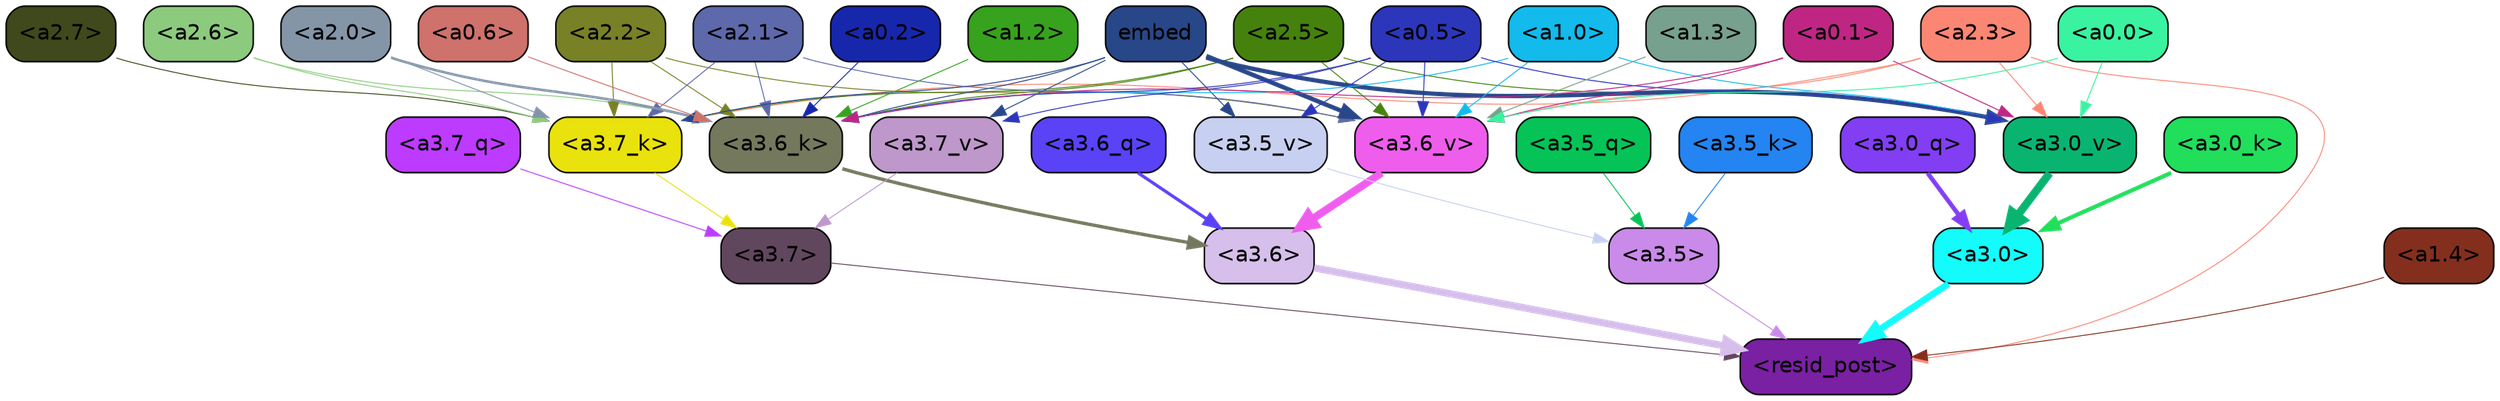 strict digraph "" {
	graph [bgcolor=transparent,
		layout=dot,
		overlap=false,
		splines=true
	];
	"<a3.7>"	[color=black,
		fillcolor="#61475d",
		fontname=Helvetica,
		shape=box,
		style="filled, rounded"];
	"<resid_post>"	[color=black,
		fillcolor="#7a20a2",
		fontname=Helvetica,
		shape=box,
		style="filled, rounded"];
	"<a3.7>" -> "<resid_post>"	[color="#61475d",
		penwidth=0.6];
	"<a3.6>"	[color=black,
		fillcolor="#d7bfec",
		fontname=Helvetica,
		shape=box,
		style="filled, rounded"];
	"<a3.6>" -> "<resid_post>"	[color="#d7bfec",
		penwidth=4.646730065345764];
	"<a3.5>"	[color=black,
		fillcolor="#ca8ae9",
		fontname=Helvetica,
		shape=box,
		style="filled, rounded"];
	"<a3.5>" -> "<resid_post>"	[color="#ca8ae9",
		penwidth=0.6];
	"<a3.0>"	[color=black,
		fillcolor="#13fcfb",
		fontname=Helvetica,
		shape=box,
		style="filled, rounded"];
	"<a3.0>" -> "<resid_post>"	[color="#13fcfb",
		penwidth=4.323132634162903];
	"<a2.3>"	[color=black,
		fillcolor="#fc8674",
		fontname=Helvetica,
		shape=box,
		style="filled, rounded"];
	"<a2.3>" -> "<resid_post>"	[color="#fc8674",
		penwidth=0.6];
	"<a3.7_k>"	[color=black,
		fillcolor="#eae20c",
		fontname=Helvetica,
		shape=box,
		style="filled, rounded"];
	"<a2.3>" -> "<a3.7_k>"	[color="#fc8674",
		penwidth=0.6];
	"<a3.6_v>"	[color=black,
		fillcolor="#ef5ded",
		fontname=Helvetica,
		shape=box,
		style="filled, rounded"];
	"<a2.3>" -> "<a3.6_v>"	[color="#fc8674",
		penwidth=0.6];
	"<a3.0_v>"	[color=black,
		fillcolor="#09b471",
		fontname=Helvetica,
		shape=box,
		style="filled, rounded"];
	"<a2.3>" -> "<a3.0_v>"	[color="#fc8674",
		penwidth=0.6];
	"<a1.4>"	[color=black,
		fillcolor="#842f1e",
		fontname=Helvetica,
		shape=box,
		style="filled, rounded"];
	"<a1.4>" -> "<resid_post>"	[color="#842f1e",
		penwidth=0.6];
	"<a3.7_q>"	[color=black,
		fillcolor="#bc3bff",
		fontname=Helvetica,
		shape=box,
		style="filled, rounded"];
	"<a3.7_q>" -> "<a3.7>"	[color="#bc3bff",
		penwidth=0.6];
	"<a3.6_q>"	[color=black,
		fillcolor="#5a42f6",
		fontname=Helvetica,
		shape=box,
		style="filled, rounded"];
	"<a3.6_q>" -> "<a3.6>"	[color="#5a42f6",
		penwidth=2.03758105635643];
	"<a3.5_q>"	[color=black,
		fillcolor="#05c356",
		fontname=Helvetica,
		shape=box,
		style="filled, rounded"];
	"<a3.5_q>" -> "<a3.5>"	[color="#05c356",
		penwidth=0.6];
	"<a3.0_q>"	[color=black,
		fillcolor="#823ef2",
		fontname=Helvetica,
		shape=box,
		style="filled, rounded"];
	"<a3.0_q>" -> "<a3.0>"	[color="#823ef2",
		penwidth=2.8638100624084473];
	"<a3.7_k>" -> "<a3.7>"	[color="#eae20c",
		penwidth=0.6];
	"<a3.6_k>"	[color=black,
		fillcolor="#74795e",
		fontname=Helvetica,
		shape=box,
		style="filled, rounded"];
	"<a3.6_k>" -> "<a3.6>"	[color="#74795e",
		penwidth=2.174198240041733];
	"<a3.5_k>"	[color=black,
		fillcolor="#2484f1",
		fontname=Helvetica,
		shape=box,
		style="filled, rounded"];
	"<a3.5_k>" -> "<a3.5>"	[color="#2484f1",
		penwidth=0.6];
	"<a3.0_k>"	[color=black,
		fillcolor="#21de5b",
		fontname=Helvetica,
		shape=box,
		style="filled, rounded"];
	"<a3.0_k>" -> "<a3.0>"	[color="#21de5b",
		penwidth=2.6274144649505615];
	"<a3.7_v>"	[color=black,
		fillcolor="#be97cb",
		fontname=Helvetica,
		shape=box,
		style="filled, rounded"];
	"<a3.7_v>" -> "<a3.7>"	[color="#be97cb",
		penwidth=0.6];
	"<a3.6_v>" -> "<a3.6>"	[color="#ef5ded",
		penwidth=5.002329230308533];
	"<a3.5_v>"	[color=black,
		fillcolor="#c7d0f0",
		fontname=Helvetica,
		shape=box,
		style="filled, rounded"];
	"<a3.5_v>" -> "<a3.5>"	[color="#c7d0f0",
		penwidth=0.6];
	"<a3.0_v>" -> "<a3.0>"	[color="#09b471",
		penwidth=5.188832879066467];
	"<a2.7>"	[color=black,
		fillcolor="#3f491b",
		fontname=Helvetica,
		shape=box,
		style="filled, rounded"];
	"<a2.7>" -> "<a3.7_k>"	[color="#3f491b",
		penwidth=0.6];
	"<a2.6>"	[color=black,
		fillcolor="#8ccb7d",
		fontname=Helvetica,
		shape=box,
		style="filled, rounded"];
	"<a2.6>" -> "<a3.7_k>"	[color="#8ccb7d",
		penwidth=0.6];
	"<a2.6>" -> "<a3.6_k>"	[color="#8ccb7d",
		penwidth=0.6];
	"<a2.5>"	[color=black,
		fillcolor="#44820d",
		fontname=Helvetica,
		shape=box,
		style="filled, rounded"];
	"<a2.5>" -> "<a3.7_k>"	[color="#44820d",
		penwidth=0.6];
	"<a2.5>" -> "<a3.6_k>"	[color="#44820d",
		penwidth=0.6];
	"<a2.5>" -> "<a3.6_v>"	[color="#44820d",
		penwidth=0.6];
	"<a2.5>" -> "<a3.0_v>"	[color="#44820d",
		penwidth=0.6];
	"<a2.2>"	[color=black,
		fillcolor="#788125",
		fontname=Helvetica,
		shape=box,
		style="filled, rounded"];
	"<a2.2>" -> "<a3.7_k>"	[color="#788125",
		penwidth=0.6];
	"<a2.2>" -> "<a3.6_k>"	[color="#788125",
		penwidth=0.6];
	"<a2.2>" -> "<a3.6_v>"	[color="#788125",
		penwidth=0.6];
	"<a2.1>"	[color=black,
		fillcolor="#5d69aa",
		fontname=Helvetica,
		shape=box,
		style="filled, rounded"];
	"<a2.1>" -> "<a3.7_k>"	[color="#5d69aa",
		penwidth=0.6];
	"<a2.1>" -> "<a3.6_k>"	[color="#5d69aa",
		penwidth=0.6];
	"<a2.1>" -> "<a3.6_v>"	[color="#5d69aa",
		penwidth=0.6];
	"<a2.0>"	[color=black,
		fillcolor="#8495a8",
		fontname=Helvetica,
		shape=box,
		style="filled, rounded"];
	"<a2.0>" -> "<a3.7_k>"	[color="#8495a8",
		penwidth=0.6];
	"<a2.0>" -> "<a3.6_k>"	[color="#8495a8",
		penwidth=1.6454488784074783];
	embed	[color=black,
		fillcolor="#284788",
		fontname=Helvetica,
		shape=box,
		style="filled, rounded"];
	embed -> "<a3.7_k>"	[color="#284788",
		penwidth=0.6];
	embed -> "<a3.6_k>"	[color="#284788",
		penwidth=0.6];
	embed -> "<a3.7_v>"	[color="#284788",
		penwidth=0.6];
	embed -> "<a3.6_v>"	[color="#284788",
		penwidth=2.8301228284835815];
	embed -> "<a3.5_v>"	[color="#284788",
		penwidth=0.6];
	embed -> "<a3.0_v>"	[color="#284788",
		penwidth=2.7660785913467407];
	"<a1.2>"	[color=black,
		fillcolor="#37a21d",
		fontname=Helvetica,
		shape=box,
		style="filled, rounded"];
	"<a1.2>" -> "<a3.6_k>"	[color="#37a21d",
		penwidth=0.6];
	"<a1.0>"	[color=black,
		fillcolor="#13baec",
		fontname=Helvetica,
		shape=box,
		style="filled, rounded"];
	"<a1.0>" -> "<a3.6_k>"	[color="#13baec",
		penwidth=0.6];
	"<a1.0>" -> "<a3.6_v>"	[color="#13baec",
		penwidth=0.6];
	"<a1.0>" -> "<a3.0_v>"	[color="#13baec",
		penwidth=0.6];
	"<a0.6>"	[color=black,
		fillcolor="#ce726b",
		fontname=Helvetica,
		shape=box,
		style="filled, rounded"];
	"<a0.6>" -> "<a3.6_k>"	[color="#ce726b",
		penwidth=0.6];
	"<a0.5>"	[color=black,
		fillcolor="#2c36ba",
		fontname=Helvetica,
		shape=box,
		style="filled, rounded"];
	"<a0.5>" -> "<a3.6_k>"	[color="#2c36ba",
		penwidth=0.6];
	"<a0.5>" -> "<a3.7_v>"	[color="#2c36ba",
		penwidth=0.6];
	"<a0.5>" -> "<a3.6_v>"	[color="#2c36ba",
		penwidth=0.6];
	"<a0.5>" -> "<a3.5_v>"	[color="#2c36ba",
		penwidth=0.6];
	"<a0.5>" -> "<a3.0_v>"	[color="#2c36ba",
		penwidth=0.6124261617660522];
	"<a0.2>"	[color=black,
		fillcolor="#1727ab",
		fontname=Helvetica,
		shape=box,
		style="filled, rounded"];
	"<a0.2>" -> "<a3.6_k>"	[color="#1727ab",
		penwidth=0.6];
	"<a0.1>"	[color=black,
		fillcolor="#bf2683",
		fontname=Helvetica,
		shape=box,
		style="filled, rounded"];
	"<a0.1>" -> "<a3.6_k>"	[color="#bf2683",
		penwidth=0.6];
	"<a0.1>" -> "<a3.6_v>"	[color="#bf2683",
		penwidth=0.6];
	"<a0.1>" -> "<a3.0_v>"	[color="#bf2683",
		penwidth=0.6];
	"<a1.3>"	[color=black,
		fillcolor="#77a08f",
		fontname=Helvetica,
		shape=box,
		style="filled, rounded"];
	"<a1.3>" -> "<a3.6_v>"	[color="#77a08f",
		penwidth=0.6];
	"<a0.0>"	[color=black,
		fillcolor="#39f3a1",
		fontname=Helvetica,
		shape=box,
		style="filled, rounded"];
	"<a0.0>" -> "<a3.6_v>"	[color="#39f3a1",
		penwidth=0.6];
	"<a0.0>" -> "<a3.0_v>"	[color="#39f3a1",
		penwidth=0.6];
}
